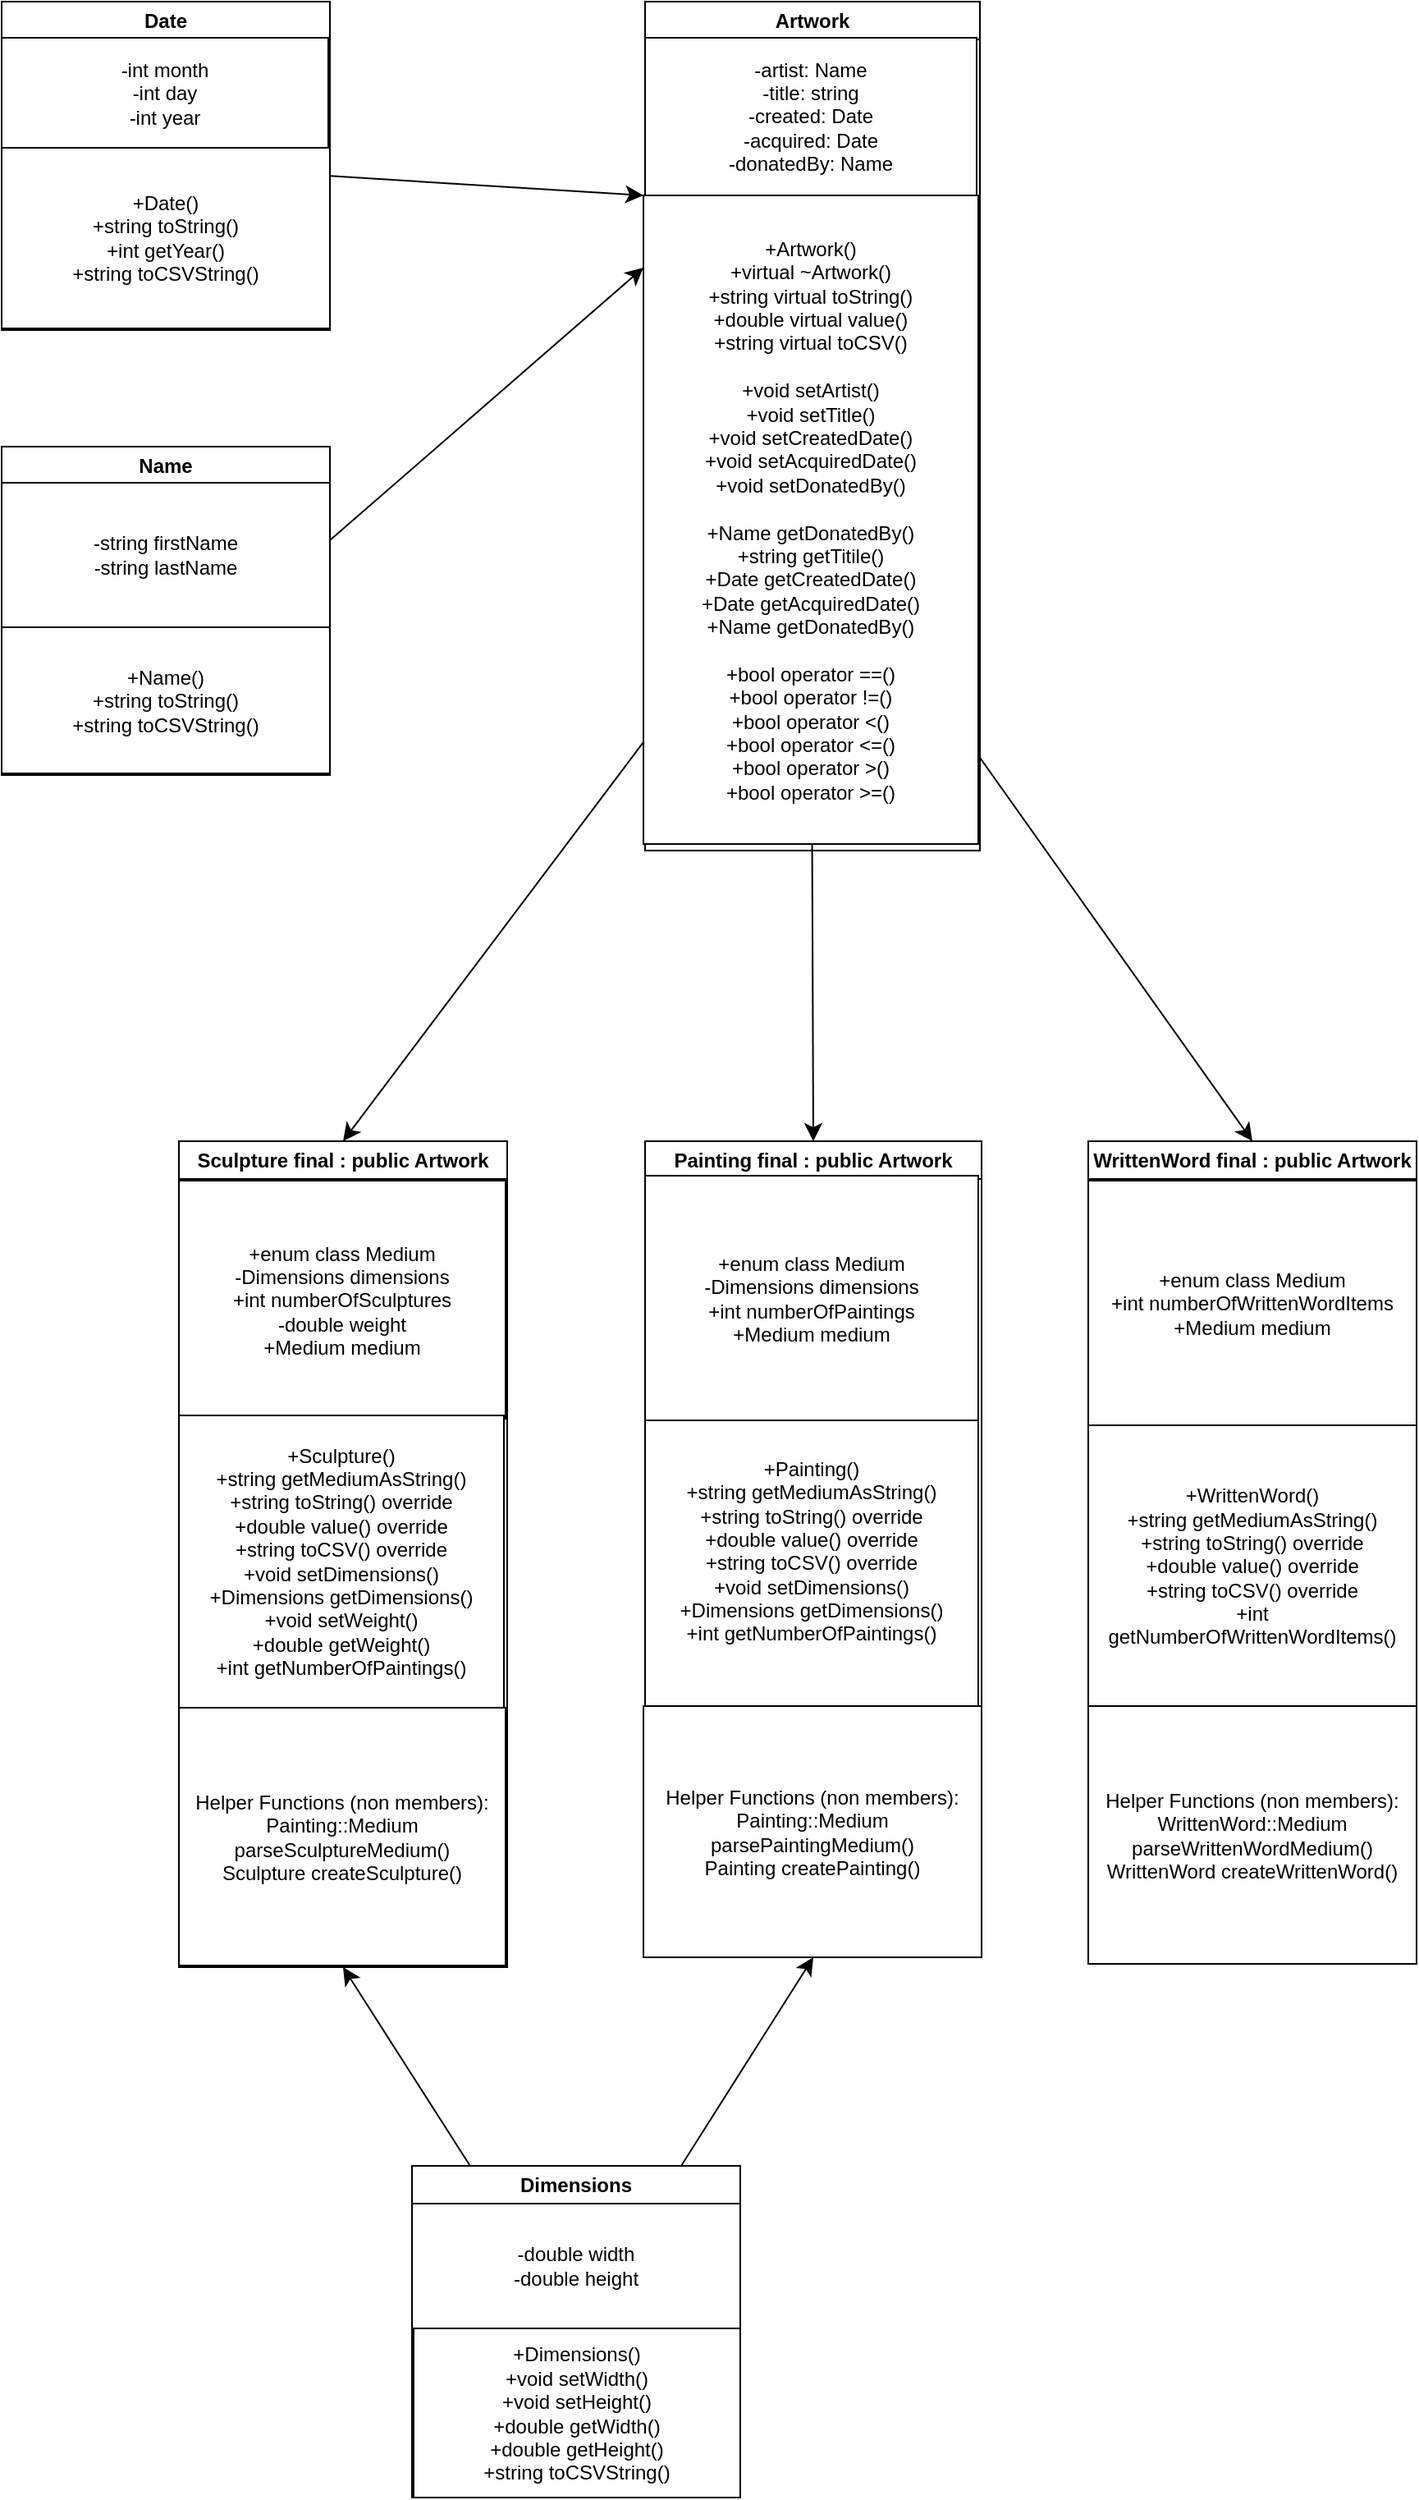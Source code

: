 <mxfile version="26.2.14">
  <diagram name="Page-1" id="pGCT-GRcmkwaEP3EBDrm">
    <mxGraphModel dx="1094" dy="848" grid="0" gridSize="10" guides="1" tooltips="1" connect="1" arrows="1" fold="1" page="0" pageScale="1" pageWidth="850" pageHeight="1100" math="0" shadow="0">
      <root>
        <mxCell id="0" />
        <mxCell id="1" parent="0" />
        <mxCell id="b5EGZw9agn4j5jKMZ0zt-2" value="Artwork" style="swimlane;whiteSpace=wrap;html=1;" parent="1" vertex="1">
          <mxGeometry x="100" y="100" width="204" height="517" as="geometry">
            <mxRectangle x="100" y="100" width="75" height="26" as="alternateBounds" />
          </mxGeometry>
        </mxCell>
        <mxCell id="b5EGZw9agn4j5jKMZ0zt-6" value="&lt;div&gt;-artist: Name&lt;/div&gt;&lt;div&gt;-title: string&lt;/div&gt;&lt;div&gt;-created: Date&lt;/div&gt;&lt;div&gt;-acquired: Date&lt;/div&gt;&lt;div&gt;-donatedBy: Name&lt;br&gt;&lt;/div&gt;" style="whiteSpace=wrap;html=1;" parent="b5EGZw9agn4j5jKMZ0zt-2" vertex="1">
          <mxGeometry y="22" width="202" height="96" as="geometry" />
        </mxCell>
        <mxCell id="b5EGZw9agn4j5jKMZ0zt-7" value="&lt;div&gt;+Artwork()&lt;br&gt;&lt;/div&gt;&lt;div&gt;+virtual ~Artwork()&lt;/div&gt;&lt;div&gt;+string virtual toString()&lt;/div&gt;&lt;div&gt;+double virtual value()&lt;/div&gt;&lt;div&gt;+string virtual toCSV()&lt;/div&gt;&lt;div&gt;&lt;br&gt;&lt;/div&gt;&lt;div&gt;+void setArtist()&lt;/div&gt;&lt;div&gt;+void setTitle()&lt;/div&gt;&lt;div&gt;+void setCreatedDate()&lt;/div&gt;&lt;div&gt;+void setAcquiredDate()&lt;/div&gt;&lt;div&gt;+void setDonatedBy()&lt;/div&gt;&lt;div&gt;&lt;br&gt;&lt;/div&gt;&lt;div&gt;+Name getDonatedBy()&lt;/div&gt;&lt;div&gt;+string getTitile()&lt;/div&gt;&lt;div&gt;+Date getCreatedDate()&lt;br&gt;&lt;/div&gt;&lt;div&gt;+Date getAcquiredDate()&lt;/div&gt;&lt;div&gt;+Name getDonatedBy()&lt;/div&gt;&lt;div&gt;&lt;br&gt;&lt;/div&gt;&lt;div&gt;+bool operator ==()&lt;/div&gt;&lt;div&gt;+bool operator !=()&lt;/div&gt;&lt;div&gt;+bool operator &amp;lt;()&lt;br&gt;&lt;/div&gt;&lt;div&gt;+bool operator &amp;lt;=()&lt;/div&gt;&lt;div&gt;+bool operator &amp;gt;()&lt;/div&gt;&lt;div&gt;+bool operator &amp;gt;=()&lt;br&gt;&lt;/div&gt;" style="rounded=0;whiteSpace=wrap;html=1;" parent="b5EGZw9agn4j5jKMZ0zt-2" vertex="1">
          <mxGeometry x="-1" y="118" width="204" height="395" as="geometry" />
        </mxCell>
        <mxCell id="b5EGZw9agn4j5jKMZ0zt-8" value="Painting final : public Artwork" style="swimlane;whiteSpace=wrap;html=1;" parent="1" vertex="1">
          <mxGeometry x="100" y="794" width="205" height="497" as="geometry" />
        </mxCell>
        <mxCell id="b5EGZw9agn4j5jKMZ0zt-14" value="&lt;div&gt;Helper Functions (non members):&lt;/div&gt;&lt;div&gt;Painting::Medium parsePaintingMedium()&lt;/div&gt;&lt;div&gt;Painting createPainting()&lt;br&gt;&lt;/div&gt;" style="rounded=0;whiteSpace=wrap;html=1;" parent="b5EGZw9agn4j5jKMZ0zt-8" vertex="1">
          <mxGeometry x="-1" y="344" width="206" height="153" as="geometry" />
        </mxCell>
        <mxCell id="b5EGZw9agn4j5jKMZ0zt-9" style="edgeStyle=none;curved=1;rounded=0;orthogonalLoop=1;jettySize=auto;html=1;entryX=0.5;entryY=0;entryDx=0;entryDy=0;fontSize=12;startSize=8;endSize=8;" parent="1" source="b5EGZw9agn4j5jKMZ0zt-8" target="b5EGZw9agn4j5jKMZ0zt-8" edge="1">
          <mxGeometry relative="1" as="geometry" />
        </mxCell>
        <mxCell id="b5EGZw9agn4j5jKMZ0zt-10" style="edgeStyle=none;curved=1;rounded=0;orthogonalLoop=1;jettySize=auto;html=1;entryX=0.5;entryY=0;entryDx=0;entryDy=0;fontSize=12;startSize=8;endSize=8;" parent="1" source="b5EGZw9agn4j5jKMZ0zt-7" target="b5EGZw9agn4j5jKMZ0zt-8" edge="1">
          <mxGeometry relative="1" as="geometry" />
        </mxCell>
        <mxCell id="b5EGZw9agn4j5jKMZ0zt-12" value="&lt;div&gt;+enum class Medium&lt;/div&gt;&lt;div&gt;-Dimensions dimensions&lt;/div&gt;&lt;div&gt;+int numberOfPaintings&lt;/div&gt;&lt;div&gt;+Medium medium&lt;br&gt;&lt;/div&gt;" style="rounded=0;whiteSpace=wrap;html=1;" parent="1" vertex="1">
          <mxGeometry x="100" y="815" width="203" height="149" as="geometry" />
        </mxCell>
        <mxCell id="b5EGZw9agn4j5jKMZ0zt-13" value="&lt;div&gt;+Painting()&lt;/div&gt;&lt;div&gt;+string getMediumAsString()&lt;/div&gt;&lt;div&gt;+string toString() override&lt;br&gt;&lt;/div&gt;&lt;div&gt;+double value() override&lt;/div&gt;&lt;div&gt;+string toCSV() override&lt;/div&gt;&lt;div&gt;+void setDimensions()&lt;/div&gt;&lt;div&gt;+Dimensions getDimensions()&lt;/div&gt;&lt;div&gt;+int getNumberOfPaintings()&lt;br&gt;&lt;/div&gt;&lt;div&gt;&lt;br&gt;&lt;/div&gt;" style="whiteSpace=wrap;html=1;" parent="1" vertex="1">
          <mxGeometry x="100" y="964" width="203" height="174" as="geometry" />
        </mxCell>
        <mxCell id="b5EGZw9agn4j5jKMZ0zt-16" value="WrittenWord final : public Artwork" style="swimlane;whiteSpace=wrap;html=1;" parent="1" vertex="1">
          <mxGeometry x="370" y="794" width="200" height="501" as="geometry" />
        </mxCell>
        <mxCell id="b5EGZw9agn4j5jKMZ0zt-17" value="&lt;div&gt;+enum class Medium&lt;/div&gt;&lt;div&gt;+int numberOfWrittenWordItems&lt;/div&gt;+Medium medium" style="rounded=0;whiteSpace=wrap;html=1;" parent="b5EGZw9agn4j5jKMZ0zt-16" vertex="1">
          <mxGeometry y="24" width="200" height="149" as="geometry" />
        </mxCell>
        <mxCell id="b5EGZw9agn4j5jKMZ0zt-18" value="&lt;div&gt;+WrittenWord()&lt;/div&gt;&lt;div&gt;+string getMediumAsString()&lt;/div&gt;&lt;div&gt;+string toString() override&lt;br&gt;&lt;/div&gt;&lt;div&gt;+double value() override&lt;/div&gt;&lt;div&gt;+string toCSV() override&lt;/div&gt;+int getNumberOfWrittenWordItems()" style="rounded=0;whiteSpace=wrap;html=1;" parent="b5EGZw9agn4j5jKMZ0zt-16" vertex="1">
          <mxGeometry y="173" width="200" height="171" as="geometry" />
        </mxCell>
        <mxCell id="b5EGZw9agn4j5jKMZ0zt-19" value="&lt;div&gt;Helper Functions (non members):&lt;/div&gt;&lt;div&gt;WrittenWord::Medium parseWrittenWordMedium()&lt;/div&gt;WrittenWord createWrittenWord()" style="rounded=0;whiteSpace=wrap;html=1;" parent="b5EGZw9agn4j5jKMZ0zt-16" vertex="1">
          <mxGeometry y="344" width="200" height="157" as="geometry" />
        </mxCell>
        <mxCell id="b5EGZw9agn4j5jKMZ0zt-20" style="edgeStyle=none;curved=1;rounded=0;orthogonalLoop=1;jettySize=auto;html=1;entryX=0.5;entryY=0;entryDx=0;entryDy=0;fontSize=12;startSize=8;endSize=8;" parent="1" source="b5EGZw9agn4j5jKMZ0zt-7" target="b5EGZw9agn4j5jKMZ0zt-16" edge="1">
          <mxGeometry relative="1" as="geometry" />
        </mxCell>
        <mxCell id="b5EGZw9agn4j5jKMZ0zt-21" value="Sculpture final : public Artwork" style="swimlane;whiteSpace=wrap;html=1;" parent="1" vertex="1">
          <mxGeometry x="-184" y="794" width="200" height="503" as="geometry" />
        </mxCell>
        <mxCell id="b5EGZw9agn4j5jKMZ0zt-23" value="&lt;div&gt;+enum class Medium&lt;/div&gt;&lt;div&gt;-Dimensions dimensions&lt;/div&gt;&lt;div&gt;+int numberOfSculptures&lt;/div&gt;&lt;div&gt;-double weight&lt;br&gt;&lt;/div&gt;+Medium medium" style="rounded=0;whiteSpace=wrap;html=1;" parent="b5EGZw9agn4j5jKMZ0zt-21" vertex="1">
          <mxGeometry y="24" width="199" height="145" as="geometry" />
        </mxCell>
        <mxCell id="b5EGZw9agn4j5jKMZ0zt-24" value="&lt;div&gt;+Sculpture()&lt;/div&gt;&lt;div&gt;+string getMediumAsString()&lt;/div&gt;&lt;div&gt;+string toString() override&lt;br&gt;&lt;/div&gt;&lt;div&gt;+double value() override&lt;/div&gt;&lt;div&gt;+string toCSV() override&lt;/div&gt;&lt;div&gt;+void setDimensions()&lt;/div&gt;&lt;div&gt;+Dimensions getDimensions()&lt;/div&gt;&lt;div&gt;+void setWeight()&lt;/div&gt;&lt;div&gt;+double getWeight()&lt;br&gt;&lt;/div&gt;+int getNumberOfPaintings()" style="rounded=0;whiteSpace=wrap;html=1;" parent="b5EGZw9agn4j5jKMZ0zt-21" vertex="1">
          <mxGeometry y="167" width="198" height="178" as="geometry" />
        </mxCell>
        <mxCell id="b5EGZw9agn4j5jKMZ0zt-25" value="&lt;div&gt;Helper Functions (non members):&lt;/div&gt;&lt;div&gt;Painting::Medium parseSculptureMedium()&lt;/div&gt;Sculpture createSculpture()" style="rounded=0;whiteSpace=wrap;html=1;" parent="b5EGZw9agn4j5jKMZ0zt-21" vertex="1">
          <mxGeometry y="345" width="199" height="157" as="geometry" />
        </mxCell>
        <mxCell id="b5EGZw9agn4j5jKMZ0zt-22" style="edgeStyle=none;curved=1;rounded=0;orthogonalLoop=1;jettySize=auto;html=1;entryX=0.5;entryY=0;entryDx=0;entryDy=0;fontSize=12;startSize=8;endSize=8;" parent="1" source="b5EGZw9agn4j5jKMZ0zt-7" target="b5EGZw9agn4j5jKMZ0zt-21" edge="1">
          <mxGeometry relative="1" as="geometry" />
        </mxCell>
        <mxCell id="b5EGZw9agn4j5jKMZ0zt-28" style="edgeStyle=none;curved=1;rounded=0;orthogonalLoop=1;jettySize=auto;html=1;entryX=0.5;entryY=1;entryDx=0;entryDy=0;fontSize=12;startSize=8;endSize=8;" parent="1" source="b5EGZw9agn4j5jKMZ0zt-27" target="b5EGZw9agn4j5jKMZ0zt-8" edge="1">
          <mxGeometry relative="1" as="geometry" />
        </mxCell>
        <mxCell id="b5EGZw9agn4j5jKMZ0zt-29" style="edgeStyle=none;curved=1;rounded=0;orthogonalLoop=1;jettySize=auto;html=1;entryX=0.5;entryY=1;entryDx=0;entryDy=0;fontSize=12;startSize=8;endSize=8;" parent="1" source="b5EGZw9agn4j5jKMZ0zt-27" target="b5EGZw9agn4j5jKMZ0zt-21" edge="1">
          <mxGeometry relative="1" as="geometry" />
        </mxCell>
        <mxCell id="b5EGZw9agn4j5jKMZ0zt-27" value="Dimensions" style="swimlane;whiteSpace=wrap;html=1;startSize=23;" parent="1" vertex="1">
          <mxGeometry x="-42" y="1418" width="200" height="202" as="geometry" />
        </mxCell>
        <mxCell id="b5EGZw9agn4j5jKMZ0zt-30" value="&lt;div&gt;-double width&lt;/div&gt;&lt;div&gt;-double height&lt;br&gt;&lt;/div&gt;" style="rounded=0;whiteSpace=wrap;html=1;" parent="b5EGZw9agn4j5jKMZ0zt-27" vertex="1">
          <mxGeometry y="23" width="200" height="76" as="geometry" />
        </mxCell>
        <mxCell id="b5EGZw9agn4j5jKMZ0zt-31" value="&lt;div&gt;+Dimensions()&lt;/div&gt;&lt;div&gt;+void setWidth()&lt;/div&gt;&lt;div&gt;+void setHeight()&lt;/div&gt;&lt;div&gt;+double getWidth()&lt;/div&gt;&lt;div&gt;+double getHeight()&lt;br&gt;&lt;/div&gt;&lt;div&gt;+string toCSVString()&lt;/div&gt;" style="whiteSpace=wrap;html=1;" parent="b5EGZw9agn4j5jKMZ0zt-27" vertex="1">
          <mxGeometry x="1" y="99" width="199" height="103" as="geometry" />
        </mxCell>
        <mxCell id="b5EGZw9agn4j5jKMZ0zt-35" style="edgeStyle=none;curved=1;rounded=0;orthogonalLoop=1;jettySize=auto;html=1;entryX=0;entryY=0;entryDx=0;entryDy=0;fontSize=12;startSize=8;endSize=8;" parent="1" source="b5EGZw9agn4j5jKMZ0zt-32" target="b5EGZw9agn4j5jKMZ0zt-7" edge="1">
          <mxGeometry relative="1" as="geometry" />
        </mxCell>
        <mxCell id="b5EGZw9agn4j5jKMZ0zt-32" value="Date" style="swimlane;whiteSpace=wrap;html=1;" parent="1" vertex="1">
          <mxGeometry x="-292" y="100" width="200" height="200" as="geometry" />
        </mxCell>
        <mxCell id="b5EGZw9agn4j5jKMZ0zt-33" value="&lt;div&gt;-int month&lt;/div&gt;&lt;div&gt;-int day&lt;/div&gt;&lt;div&gt;-int year&lt;br&gt;&lt;/div&gt;" style="rounded=0;whiteSpace=wrap;html=1;" parent="b5EGZw9agn4j5jKMZ0zt-32" vertex="1">
          <mxGeometry y="22" width="199" height="67" as="geometry" />
        </mxCell>
        <mxCell id="b5EGZw9agn4j5jKMZ0zt-34" value="&lt;div&gt;+Date()&lt;/div&gt;&lt;div&gt;+string toString()&lt;/div&gt;&lt;div&gt;+int getYear()&lt;/div&gt;&lt;div&gt;+string toCSVString()&lt;/div&gt;" style="whiteSpace=wrap;html=1;" parent="b5EGZw9agn4j5jKMZ0zt-32" vertex="1">
          <mxGeometry y="89" width="200" height="110" as="geometry" />
        </mxCell>
        <mxCell id="b5EGZw9agn4j5jKMZ0zt-39" style="edgeStyle=none;curved=1;rounded=0;orthogonalLoop=1;jettySize=auto;html=1;entryX=0;entryY=0;entryDx=0;entryDy=0;fontSize=12;startSize=8;endSize=8;" parent="1" edge="1">
          <mxGeometry relative="1" as="geometry">
            <mxPoint x="-92" y="428.058" as="sourcePoint" />
            <mxPoint x="99" y="262" as="targetPoint" />
          </mxGeometry>
        </mxCell>
        <mxCell id="b5EGZw9agn4j5jKMZ0zt-36" value="Name" style="swimlane;whiteSpace=wrap;html=1;" parent="1" vertex="1">
          <mxGeometry x="-292" y="371" width="200" height="200" as="geometry" />
        </mxCell>
        <mxCell id="b5EGZw9agn4j5jKMZ0zt-37" value="&lt;div&gt;-string firstName&lt;/div&gt;&lt;div&gt;-string lastName&lt;br&gt;&lt;/div&gt;" style="rounded=0;whiteSpace=wrap;html=1;" parent="b5EGZw9agn4j5jKMZ0zt-36" vertex="1">
          <mxGeometry y="22" width="200" height="88" as="geometry" />
        </mxCell>
        <mxCell id="b5EGZw9agn4j5jKMZ0zt-38" value="&lt;div&gt;+Name()&lt;/div&gt;&lt;div&gt;+string toString()&lt;br&gt;&lt;/div&gt;&lt;div&gt;+string toCSVString()&lt;/div&gt;" style="whiteSpace=wrap;html=1;" parent="b5EGZw9agn4j5jKMZ0zt-36" vertex="1">
          <mxGeometry y="110" width="200" height="89" as="geometry" />
        </mxCell>
      </root>
    </mxGraphModel>
  </diagram>
</mxfile>
